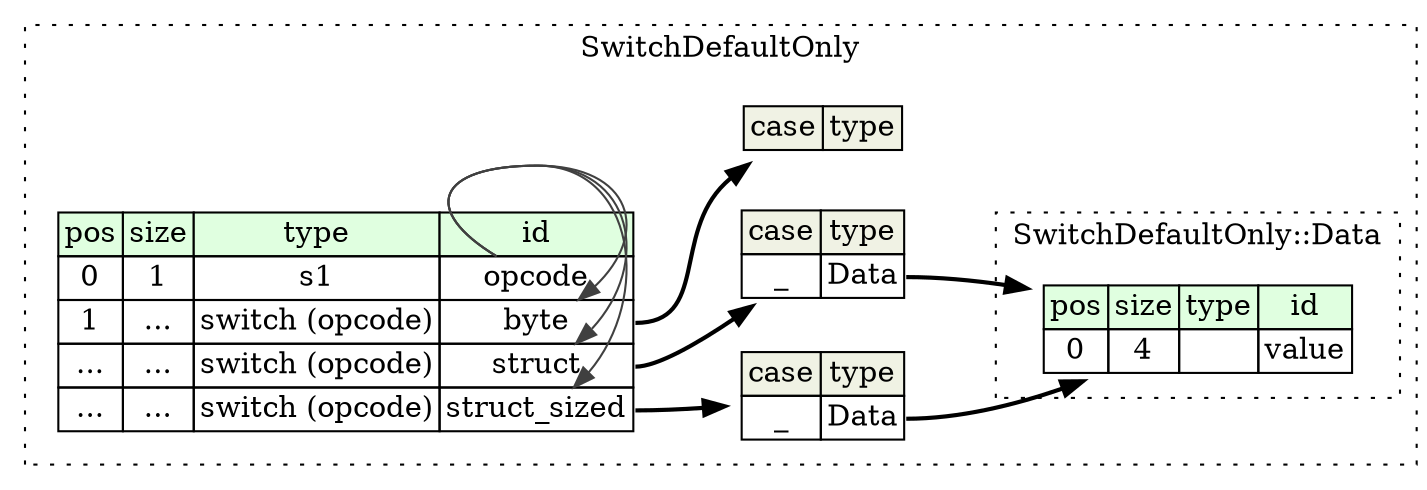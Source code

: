 digraph {
	rankdir=LR;
	node [shape=plaintext];
	subgraph cluster__switch_default_only {
		label="SwitchDefaultOnly";
		graph[style=dotted];

		switch_default_only__seq [label=<<TABLE BORDER="0" CELLBORDER="1" CELLSPACING="0">
			<TR><TD BGCOLOR="#E0FFE0">pos</TD><TD BGCOLOR="#E0FFE0">size</TD><TD BGCOLOR="#E0FFE0">type</TD><TD BGCOLOR="#E0FFE0">id</TD></TR>
			<TR><TD PORT="opcode_pos">0</TD><TD PORT="opcode_size">1</TD><TD>s1</TD><TD PORT="opcode_type">opcode</TD></TR>
			<TR><TD PORT="byte_pos">1</TD><TD PORT="byte_size">...</TD><TD>switch (opcode)</TD><TD PORT="byte_type">byte</TD></TR>
			<TR><TD PORT="struct_pos">...</TD><TD PORT="struct_size">...</TD><TD>switch (opcode)</TD><TD PORT="struct_type">struct</TD></TR>
			<TR><TD PORT="struct_sized_pos">...</TD><TD PORT="struct_sized_size">...</TD><TD>switch (opcode)</TD><TD PORT="struct_sized_type">struct_sized</TD></TR>
		</TABLE>>];
switch_default_only__seq_byte_switch [label=<<TABLE BORDER="0" CELLBORDER="1" CELLSPACING="0">
	<TR><TD BGCOLOR="#F0F2E4">case</TD><TD BGCOLOR="#F0F2E4">type</TD></TR>
</TABLE>>];
switch_default_only__seq_struct_switch [label=<<TABLE BORDER="0" CELLBORDER="1" CELLSPACING="0">
	<TR><TD BGCOLOR="#F0F2E4">case</TD><TD BGCOLOR="#F0F2E4">type</TD></TR>
	<TR><TD>_</TD><TD PORT="case0">Data</TD></TR>
</TABLE>>];
switch_default_only__seq_struct_sized_switch [label=<<TABLE BORDER="0" CELLBORDER="1" CELLSPACING="0">
	<TR><TD BGCOLOR="#F0F2E4">case</TD><TD BGCOLOR="#F0F2E4">type</TD></TR>
	<TR><TD>_</TD><TD PORT="case0">Data</TD></TR>
</TABLE>>];
		subgraph cluster__data {
			label="SwitchDefaultOnly::Data";
			graph[style=dotted];

			data__seq [label=<<TABLE BORDER="0" CELLBORDER="1" CELLSPACING="0">
				<TR><TD BGCOLOR="#E0FFE0">pos</TD><TD BGCOLOR="#E0FFE0">size</TD><TD BGCOLOR="#E0FFE0">type</TD><TD BGCOLOR="#E0FFE0">id</TD></TR>
				<TR><TD PORT="value_pos">0</TD><TD PORT="value_size">4</TD><TD></TD><TD PORT="value_type">value</TD></TR>
			</TABLE>>];
		}
	}
	switch_default_only__seq:byte_type -> switch_default_only__seq_byte_switch [style=bold];
	switch_default_only__seq:opcode_type -> switch_default_only__seq:byte_type [color="#404040"];
	switch_default_only__seq:struct_type -> switch_default_only__seq_struct_switch [style=bold];
	switch_default_only__seq_struct_switch:case0 -> data__seq [style=bold];
	switch_default_only__seq:opcode_type -> switch_default_only__seq:struct_type [color="#404040"];
	switch_default_only__seq:struct_sized_type -> switch_default_only__seq_struct_sized_switch [style=bold];
	switch_default_only__seq_struct_sized_switch:case0 -> data__seq [style=bold];
	switch_default_only__seq:opcode_type -> switch_default_only__seq:struct_sized_type [color="#404040"];
}
